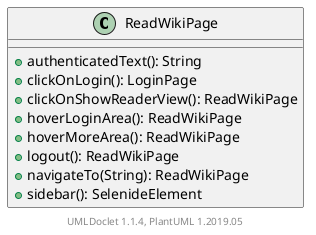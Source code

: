 @startuml

    class ReadWikiPage [[ReadWikiPage.html]] {
        +authenticatedText(): String
        +clickOnLogin(): LoginPage
        +clickOnShowReaderView(): ReadWikiPage
        +hoverLoginArea(): ReadWikiPage
        +hoverMoreArea(): ReadWikiPage
        +logout(): ReadWikiPage
        +navigateTo(String): ReadWikiPage
        +sidebar(): SelenideElement
    }


    center footer UMLDoclet 1.1.4, PlantUML 1.2019.05
@enduml
